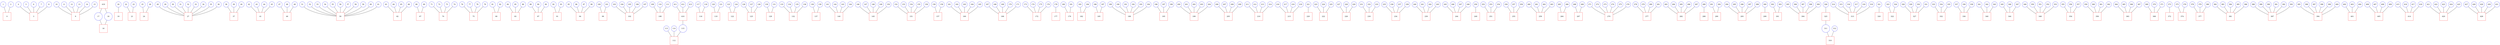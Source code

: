 /* Created by igraph 0.5.4 */
graph {
  0 [
    name=1840151
    color=red
    height=1
    width=1
    shape=box
    type=proyecto
  ];
  1 [
    name="Ricardo Fernando Reich Albertz"
    color=blue
    height=0.700000
    width=nan
    shape=circle
    type=persona
  ];
  2 [
    name="Francisco Munoz Sanhueza"
    color=blue
    height=0.700000
    width=nan
    shape=circle
    type=persona
  ];
  3 [
    name=1841089
    color=red
    height=1
    width=1
    shape=box
    type=proyecto
  ];
  4 [
    name="Remigio Omar Lopez Solis"
    color=blue
    height=0.700000
    width=nan
    shape=circle
    type=persona
  ];
  5 [
    name="Sofia Cecilia Alliende Gonzalez"
    color=blue
    height=0.700000
    width=nan
    shape=circle
    type=persona
  ];
  6 [
    name="Luisa Castillo"
    color=blue
    height=0.700000
    width=nan
    shape=circle
    type=persona
  ];
  7 [
    name="Maria Julieta Gonzalez Burgos"
    color=blue
    height=0.700000
    width=nan
    shape=circle
    type=persona
  ];
  8 [
    name="Myriam Del Carmen Santos Riquelme"
    color=blue
    height=0.700000
    width=nan
    shape=circle
    type=persona
  ];
  9 [
    name=1841152
    color=red
    height=1
    width=1
    shape=box
    type=proyecto
  ];
  10 [
    name="Juan Franklin Sentis Bahamondes"
    color=blue
    height=0.700000
    width=nan
    shape=circle
    type=persona
  ];
  11 [
    name="Ximena Cecilia Acuna Robertson"
    color=blue
    height=0.700000
    width=nan
    shape=circle
    type=persona
  ];
  12 [
    name="Dora Adela Adamo Quintela"
    color=blue
    height=0.700000
    width=nan
    shape=circle
    type=persona
  ];
  13 [
    name="Irene Juanita Cabrera Ramirez"
    color=blue
    height=0.700000
    width=nan
    shape=circle
    type=persona
  ];
  14 [
    name="Elisa Gomez Jaque"
    color=blue
    height=0.700000
    width=nan
    shape=circle
    type=persona
  ];
  15 [
    name="Estela Uriburu Montes"
    color=blue
    height=0.700000
    width=nan
    shape=circle
    type=persona
  ];
  16 [
    name=1840115
    color=red
    height=1
    width=1
    shape=box
    type=proyecto
  ];
  17 [
    name="Luis Antonio Lizana Malinconi"
    color=blue
    height=0.989949
    width=nan
    shape=circle
    type=persona
  ];
  18 [
    name="Ricardo Gatti Sani"
    color=blue
    height=0.989949
    width=nan
    shape=circle
    type=persona
  ];
  19 [
    name=1841165
    color=red
    height=1
    width=1
    shape=box
    type=proyecto
  ];
  20 [
    name="Eduardo Alejandro Lissi Gervaso"
    color=blue
    height=0.700000
    width=nan
    shape=circle
    type=persona
  ];
  21 [
    name=1841072
    color=red
    height=1
    width=1
    shape=box
    type=proyecto
  ];
  22 [
    name="Carlos Rodrigo Ferrer Parrague"
    color=blue
    height=0.700000
    width=nan
    shape=circle
    type=persona
  ];
  23 [
    name="Fernando Lund Plantat"
    color=blue
    height=0.700000
    width=nan
    shape=circle
    type=persona
  ];
  24 [
    name=1841235
    color=red
    height=1
    width=1
    shape=box
    type=proyecto
  ];
  25 [
    name="Milton Hermes Gallardo Narcisi"
    color=blue
    height=0.700000
    width=nan
    shape=circle
    type=persona
  ];
  26 [
    name="Bruce Patterson"
    color=blue
    height=0.700000
    width=nan
    shape=circle
    type=persona
  ];
  27 [
    name=1841164
    color=red
    height=1
    width=1
    shape=box
    type=proyecto
  ];
  28 [
    name="Juan Luis Gautier Zamora"
    color=blue
    height=0.700000
    width=nan
    shape=circle
    type=persona
  ];
  29 [
    name="Salvador Mario Barbato Ravera"
    color=blue
    height=0.700000
    width=nan
    shape=circle
    type=persona
  ];
  30 [
    name="Pierre Chartier"
    color=blue
    height=0.700000
    width=nan
    shape=circle
    type=persona
  ];
  31 [
    name="Ruben Fuentealba Flores"
    color=blue
    height=0.700000
    width=nan
    shape=circle
    type=persona
  ];
  32 [
    name="Carlos Infante Barros"
    color=blue
    height=0.700000
    width=nan
    shape=circle
    type=persona
  ];
  33 [
    name="Juan Enrique Ortiz Farias"
    color=blue
    height=0.700000
    width=nan
    shape=circle
    type=persona
  ];
  34 [
    name="Jilberto Tulio Ponce Farfan"
    color=blue
    height=0.700000
    width=nan
    shape=circle
    type=persona
  ];
  35 [
    name="Ambrosio Francisco Restovic Carevic"
    color=blue
    height=0.700000
    width=nan
    shape=circle
    type=persona
  ];
  36 [
    name="Ejnar Humberto Trollund Orellana"
    color=blue
    height=0.700000
    width=nan
    shape=circle
    type=persona
  ];
  37 [
    name=1841022
    color=red
    height=1
    width=1
    shape=box
    type=proyecto
  ];
  38 [
    name="Justo Hipolito Lisperguer Muñoz"
    color=blue
    height=0.700000
    width=nan
    shape=circle
    type=persona
  ];
  39 [
    name="Raul Bizama Munoz"
    color=blue
    height=0.700000
    width=nan
    shape=circle
    type=persona
  ];
  40 [
    name="Luis Navarrete Torres"
    color=blue
    height=0.700000
    width=nan
    shape=circle
    type=persona
  ];
  41 [
    name=1840065
    color=red
    height=1
    width=1
    shape=box
    type=proyecto
  ];
  42 [
    name="Herman Oscar Silva Robledo"
    color=blue
    height=0.700000
    width=nan
    shape=circle
    type=persona
  ];
  43 [
    name="Edmundo Armando Acevedo Hinojosa"
    color=blue
    height=0.700000
    width=nan
    shape=circle
    type=persona
  ];
  44 [
    name="David Luis Contreras Tapia"
    color=blue
    height=0.700000
    width=nan
    shape=circle
    type=persona
  ];
  45 [
    name="Juan Luis Munoz Rodriguez"
    color=blue
    height=0.700000
    width=nan
    shape=circle
    type=persona
  ];
  46 [
    name=1840190
    color=red
    height=1
    width=1
    shape=box
    type=proyecto
  ];
  47 [
    name="Pedro Ortigosa De Pablo"
    color=blue
    height=0.700000
    width=nan
    shape=circle
    type=persona
  ];
  48 [
    name="Francisco Medina Melo"
    color=blue
    height=0.700000
    width=nan
    shape=circle
    type=persona
  ];
  49 [
    name="Horacio Miguel Musante Hinrichsen"
    color=blue
    height=0.700000
    width=nan
    shape=circle
    type=persona
  ];
  50 [
    name=1841004
    color=red
    height=1
    width=1
    shape=box
    type=proyecto
  ];
  51 [
    name="Antonio Morello Caste"
    color=blue
    height=0.700000
    width=nan
    shape=circle
    type=persona
  ];
  52 [
    name="Marta Kelly Gajardo Ramirez"
    color=blue
    height=0.700000
    width=nan
    shape=circle
    type=persona
  ];
  53 [
    name="Norbel Luis Galanti Garrone"
    color=blue
    height=0.700000
    width=nan
    shape=circle
    type=persona
  ];
  54 [
    name="Gustavo Hoecker Salas"
    color=blue
    height=0.700000
    width=nan
    shape=circle
    type=persona
  ];
  55 [
    name="Maria Amada Juri Vigouroux"
    color=blue
    height=0.700000
    width=nan
    shape=circle
    type=persona
  ];
  56 [
    name="Maria Alicia Mordojovich Soto"
    color=blue
    height=0.700000
    width=nan
    shape=circle
    type=persona
  ];
  57 [
    name="Alicia Ramos Ceballos"
    color=blue
    height=0.700000
    width=nan
    shape=circle
    type=persona
  ];
  58 [
    name="Yolanda Rosa Repetto Scaramelli"
    color=blue
    height=0.700000
    width=nan
    shape=circle
    type=persona
  ];
  59 [
    name="Cecilia Veronica Rojas Baechler"
    color=blue
    height=0.700000
    width=nan
    shape=circle
    type=persona
  ];
  60 [
    name="Gittith Ariela Sanchez Padilla"
    color=blue
    height=0.700000
    width=nan
    shape=circle
    type=persona
  ];
  61 [
    name="Aldo Geronimo Solari Illescas"
    color=blue
    height=0.700000
    width=nan
    shape=circle
    type=persona
  ];
  62 [
    name=1840174
    color=red
    height=1
    width=1
    shape=box
    type=proyecto
  ];
  63 [
    name="Ricardo Elias Uauy Dagach-imbarach"
    color=blue
    height=0.700000
    width=nan
    shape=circle
    type=persona
  ];
  64 [
    name="Maria Gladys Barrera Acevedo"
    color=blue
    height=0.700000
    width=nan
    shape=circle
    type=persona
  ];
  65 [
    name="Vivien Patricia Gattas Zaror"
    color=blue
    height=0.700000
    width=nan
    shape=circle
    type=persona
  ];
  66 [
    name="Jose Antonio Riumallo Sanz"
    color=blue
    height=0.700000
    width=nan
    shape=circle
    type=persona
  ];
  67 [
    name=1841065
    color=red
    height=1
    width=1
    shape=box
    type=proyecto
  ];
  68 [
    name="Carlos Alberto Aldunate Del Solar"
    color=blue
    height=0.700000
    width=nan
    shape=circle
    type=persona
  ];
  69 [
    name="Maria Cristina Fernandez Cruz"
    color=blue
    height=0.700000
    width=nan
    shape=circle
    type=persona
  ];
  70 [
    name=1841039
    color=red
    height=1
    width=1
    shape=box
    type=proyecto
  ];
  71 [
    name="Maria Ruby Rotondo Gonzalez"
    color=blue
    height=0.700000
    width=nan
    shape=circle
    type=persona
  ];
  72 [
    name="Alicia Florentina Forttes Bustamante"
    color=blue
    height=0.700000
    width=nan
    shape=circle
    type=persona
  ];
  73 [
    name="Margarita Gili Ventura"
    color=blue
    height=0.700000
    width=nan
    shape=circle
    type=persona
  ];
  74 [
    name="Alicia Petit Alcaino"
    color=blue
    height=0.700000
    width=nan
    shape=circle
    type=persona
  ];
  75 [
    name=1841047
    color=red
    height=1
    width=1
    shape=box
    type=proyecto
  ];
  76 [
    name="Mary Therese Kalin Hurley"
    color=blue
    height=0.700000
    width=nan
    shape=circle
    type=persona
  ];
  77 [
    name="Juan Jose Armesto Zamudio"
    color=blue
    height=0.700000
    width=nan
    shape=circle
    type=persona
  ];
  78 [
    name="Clodomiro Fidel Marticorena Pairoa"
    color=blue
    height=0.700000
    width=nan
    shape=circle
    type=persona
  ];
  79 [
    name="Carolina Elvira Villagran Moraga"
    color=blue
    height=0.700000
    width=nan
    shape=circle
    type=persona
  ];
  80 [
    name=1841123
    color=red
    height=1
    width=1
    shape=box
    type=proyecto
  ];
  81 [
    name="Eric Antonio Goles Chacc"
    color=blue
    height=0.700000
    width=nan
    shape=circle
    type=persona
  ];
  82 [
    name="Servet Martinez Aguilera"
    color=blue
    height=0.700000
    width=nan
    shape=circle
    type=persona
  ];
  83 [
    name=1840158
    color=red
    height=1
    width=1
    shape=box
    type=proyecto
  ];
  84 [
    name="Roberto Mario Daroch Perez"
    color=blue
    height=0.700000
    width=nan
    shape=circle
    type=persona
  ];
  85 [
    name="Luigi Rodolfo Ciampi Panno"
    color=blue
    height=0.700000
    width=nan
    shape=circle
    type=persona
  ];
  86 [
    name="Juan Pedro Nissen Mutzenbecher"
    color=blue
    height=0.700000
    width=nan
    shape=circle
    type=persona
  ];
  87 [
    name=1840142
    color=red
    height=1
    width=1
    shape=box
    type=proyecto
  ];
  88 [
    name="Jose Antonio Fuentes Gomez"
    color=blue
    height=0.700000
    width=nan
    shape=circle
    type=persona
  ];
  89 [
    name="Jose Enrique Celis Hidalgo"
    color=blue
    height=0.700000
    width=nan
    shape=circle
    type=persona
  ];
  90 [
    name="Pedro Santiago Melin Marin"
    color=blue
    height=0.700000
    width=nan
    shape=circle
    type=persona
  ];
  91 [
    name=1841219
    color=red
    height=1
    width=1
    shape=box
    type=proyecto
  ];
  92 [
    name="Victor Ariel Gallardo Gallardo"
    color=blue
    height=0.700000
    width=nan
    shape=circle
    type=persona
  ];
  93 [
    name="Franklin Delano Carrasco Vasquez"
    color=blue
    height=0.700000
    width=nan
    shape=circle
    type=persona
  ];
  94 [
    name=1841043
    color=red
    height=1
    width=1
    shape=box
    type=proyecto
  ];
  95 [
    name="Mario Sapag Hagar"
    color=blue
    height=0.700000
    width=nan
    shape=circle
    type=persona
  ];
  96 [
    name="Eliseo Orlando Campos Vargas"
    color=blue
    height=0.700000
    width=nan
    shape=circle
    type=persona
  ];
  97 [
    name="Eduardo Adolfo Donoso Aracena"
    color=blue
    height=0.700000
    width=nan
    shape=circle
    type=persona
  ];
  98 [
    name="Javier Fernando Puente Piccardo"
    color=blue
    height=0.700000
    width=nan
    shape=circle
    type=persona
  ];
  99 [
    name=1840134
    color=red
    height=1
    width=1
    shape=box
    type=proyecto
  ];
  100 [
    name="Jorge Vasquez Pinillos"
    color=blue
    height=0.700000
    width=nan
    shape=circle
    type=persona
  ];
  101 [
    name="Rafael Riddell Carvajal"
    color=blue
    height=0.700000
    width=nan
    shape=circle
    type=persona
  ];
  102 [
    name=1840006
    color=red
    height=1
    width=1
    shape=box
    type=proyecto
  ];
  103 [
    name="Santiago Rivero Diaz"
    color=blue
    height=0.700000
    width=nan
    shape=circle
    type=persona
  ];
  104 [
    name="Guillermo Gustavo Acuna Leiva"
    color=blue
    height=0.700000
    width=nan
    shape=circle
    type=persona
  ];
  105 [
    name="Fernando Figueroa Elizalde"
    color=blue
    height=0.700000
    width=nan
    shape=circle
    type=persona
  ];
  106 [
    name="Jorge Mery Silva"
    color=blue
    height=0.700000
    width=nan
    shape=circle
    type=persona
  ];
  107 [
    name="Francisco Montiel Avendano"
    color=blue
    height=0.700000
    width=nan
    shape=circle
    type=persona
  ];
  108 [
    name=1841158
    color=red
    height=1
    width=1
    shape=box
    type=proyecto
  ];
  109 [
    name="Diana Patricia Comte Selman"
    color=blue
    height=0.700000
    width=nan
    shape=circle
    type=persona
  ];
  110 [
    name="Alfredo Eisenberg Grimberg"
    color=blue
    height=0.700000
    width=nan
    shape=circle
    type=persona
  ];
  111 [
    name="Mario Hernan Pardo Pedemonte"
    color=blue
    height=0.700000
    width=nan
    shape=circle
    type=persona
  ];
  112 [
    name=1841202
    color=red
    height=1
    width=1
    shape=box
    type=proyecto
  ];
  113 [
    name="Javier Valentin Chong Lay-son"
    color=blue
    height=0.700000
    width=nan
    shape=circle
    type=persona
  ];
  114 [
    name="Alberto Braulio Arrizaga Miranda"
    color=blue
    height=0.700000
    width=nan
    shape=circle
    type=persona
  ];
  115 [
    name="Ciro Del Carmen Oyarzun Gonzalez"
    color=blue
    height=0.989949
    width=nan
    shape=circle
    type=persona
  ];
  116 [
    name=1840114
    color=red
    height=1
    width=1
    shape=box
    type=proyecto
  ];
  117 [
    name="Carlos Guillermo Pattillo Barrientos"
    color=blue
    height=0.700000
    width=nan
    shape=circle
    type=persona
  ];
  118 [
    name="Nazareno Hernan Carvajal Rojas"
    color=blue
    height=0.700000
    width=nan
    shape=circle
    type=persona
  ];
  119 [
    name=1841209
    color=red
    height=1
    width=1
    shape=box
    type=proyecto
  ];
  120 [
    name="Ernst Roland Hajek Girardi"
    color=blue
    height=0.700000
    width=nan
    shape=circle
    type=persona
  ];
  121 [
    name="Guillermo Arnoldo Espinoza Gonzalez"
    color=blue
    height=0.700000
    width=nan
    shape=circle
    type=persona
  ];
  122 [
    name=1841101
    color=red
    height=1
    width=1
    shape=box
    type=proyecto
  ];
  123 [
    name="Hernan Quintana Godoy"
    color=blue
    height=0.700000
    width=nan
    shape=circle
    type=persona
  ];
  124 [
    name="Carlos Friedli Lluch"
    color=blue
    height=0.700000
    width=nan
    shape=circle
    type=persona
  ];
  125 [
    name=1840093
    color=red
    height=1
    width=1
    shape=box
    type=proyecto
  ];
  126 [
    name="Lautaro Julio Retamales Araya"
    color=blue
    height=0.700000
    width=nan
    shape=circle
    type=persona
  ];
  127 [
    name="Pedro Bartolome Munoz Castillo"
    color=blue
    height=0.700000
    width=nan
    shape=circle
    type=persona
  ];
  128 [
    name="Marco Aurelio Solar Baeza"
    color=blue
    height=0.700000
    width=nan
    shape=circle
    type=persona
  ];
  129 [
    name=1841242
    color=red
    height=1
    width=1
    shape=box
    type=proyecto
  ];
  130 [
    name="Hugo Hermes Campos Cereceda"
    color=blue
    height=0.700000
    width=nan
    shape=circle
    type=persona
  ];
  131 [
    name="Wladimir Steffen Riedemann"
    color=blue
    height=0.700000
    width=nan
    shape=circle
    type=persona
  ];
  132 [
    name=1840016
    color=red
    height=1
    width=1
    shape=box
    type=proyecto
  ];
  133 [
    name="David Ricardo Fuller Brain"
    color=blue
    height=0.700000
    width=nan
    shape=circle
    type=persona
  ];
  134 [
    name="Juan Carlos Basualto Katscher"
    color=blue
    height=0.700000
    width=nan
    shape=circle
    type=persona
  ];
  135 [
    name="Sergio Hernan Estay Villalon"
    color=blue
    height=0.700000
    width=nan
    shape=circle
    type=persona
  ];
  136 [
    name="Waldo Marcelo Valderrama Reyes"
    color=blue
    height=0.700000
    width=nan
    shape=circle
    type=persona
  ];
  137 [
    name=1841148
    color=red
    height=1
    width=1
    shape=box
    type=proyecto
  ];
  138 [
    name="Patricio Rene Loyola Olivares"
    color=blue
    height=0.700000
    width=nan
    shape=circle
    type=persona
  ];
  139 [
    name="Guillermo Rogelio Carrasco Villagra"
    color=blue
    height=0.700000
    width=nan
    shape=circle
    type=persona
  ];
  140 [
    name=1840060
    color=red
    height=1
    width=1
    shape=box
    type=proyecto
  ];
  141 [
    name="Guillermo Garcia Diaz"
    color=blue
    height=0.700000
    width=nan
    shape=circle
    type=persona
  ];
  142 [
    name="Ilia Dina Cerda Antivilo"
    color=blue
    height=0.700000
    width=nan
    shape=circle
    type=persona
  ];
  143 [
    name="Hector Manterola Badilla"
    color=blue
    height=0.700000
    width=nan
    shape=circle
    type=persona
  ];
  144 [
    name="Susana Gloria Munoz Mimiza"
    color=blue
    height=0.700000
    width=nan
    shape=circle
    type=persona
  ];
  145 [
    name=1840082
    color=red
    height=1
    width=1
    shape=box
    type=proyecto
  ];
  146 [
    name="Antonio Horvath Sumi"
    color=blue
    height=0.700000
    width=nan
    shape=circle
    type=persona
  ];
  147 [
    name="Hector Hugo Adarmes Ahumada"
    color=blue
    height=0.700000
    width=nan
    shape=circle
    type=persona
  ];
  148 [
    name="Gustavo Adolfo Farias Roldan"
    color=blue
    height=0.700000
    width=nan
    shape=circle
    type=persona
  ];
  149 [
    name="Luis Hernan Garces Arellano"
    color=blue
    height=0.700000
    width=nan
    shape=circle
    type=persona
  ];
  150 [
    name="Ema Teresa Gonzalez Zamora"
    color=blue
    height=0.700000
    width=nan
    shape=circle
    type=persona
  ];
  151 [
    name=1841226
    color=red
    height=1
    width=1
    shape=box
    type=proyecto
  ];
  152 [
    name="Hector Glieb Garcia Quintana"
    color=blue
    height=0.700000
    width=nan
    shape=circle
    type=persona
  ];
  153 [
    name="Mireille Poblete Barthou"
    color=blue
    height=0.700000
    width=nan
    shape=circle
    type=persona
  ];
  154 [
    name="Ivette Eunice Quintana Garcia"
    color=blue
    height=0.700000
    width=nan
    shape=circle
    type=persona
  ];
  155 [
    name="Aurelio Segundo Reyes Quezada"
    color=blue
    height=0.700000
    width=nan
    shape=circle
    type=persona
  ];
  156 [
    name="Eduardo Zenon Valenzuela Flores"
    color=blue
    height=0.700000
    width=nan
    shape=circle
    type=persona
  ];
  157 [
    name=1841217
    color=red
    height=1
    width=1
    shape=box
    type=proyecto
  ];
  158 [
    name="Luis Bernardo Longeri Spada"
    color=blue
    height=0.700000
    width=nan
    shape=circle
    type=persona
  ];
  159 [
    name="Alfonso Ulises Herrera Orellana"
    color=blue
    height=0.700000
    width=nan
    shape=circle
    type=persona
  ];
  160 [
    name=1840074
    color=red
    height=1
    width=1
    shape=box
    type=proyecto
  ];
  161 [
    name="Fernando Rene Santibanez Quezada"
    color=blue
    height=0.700000
    width=nan
    shape=circle
    type=persona
  ];
  162 [
    name="Sergio Daneri Novoa"
    color=blue
    height=0.700000
    width=nan
    shape=circle
    type=persona
  ];
  163 [
    name="Danilo Daneri Solano"
    color=blue
    height=0.700000
    width=nan
    shape=circle
    type=persona
  ];
  164 [
    name="Francisco Diaz Estade"
    color=blue
    height=0.700000
    width=nan
    shape=circle
    type=persona
  ];
  165 [
    name="Cesar Gaete Villalobos"
    color=blue
    height=0.700000
    width=nan
    shape=circle
    type=persona
  ];
  166 [
    name=1841182
    color=red
    height=1
    width=1
    shape=box
    type=proyecto
  ];
  167 [
    name="Juan De Dios Vial Correa"
    color=blue
    height=0.700000
    width=nan
    shape=circle
    type=persona
  ];
  168 [
    name="Jorge Fernando Garrido Negri"
    color=blue
    height=0.700000
    width=nan
    shape=circle
    type=persona
  ];
  169 [
    name="Roberto Gonzalez Plaza"
    color=blue
    height=0.700000
    width=nan
    shape=circle
    type=persona
  ];
  170 [
    name="Cecilia Koenig Samohod"
    color=blue
    height=0.700000
    width=nan
    shape=circle
    type=persona
  ];
  171 [
    name="Karin Marlis Reinicke Seiffert"
    color=blue
    height=0.700000
    width=nan
    shape=circle
    type=persona
  ];
  172 [
    name=1841127
    color=red
    height=1
    width=1
    shape=box
    type=proyecto
  ];
  173 [
    name="Joaquin Alberto Cortes Garrido"
    color=blue
    height=0.700000
    width=nan
    shape=circle
    type=persona
  ];
  174 [
    name="Luis Alzamora Estay"
    color=blue
    height=0.700000
    width=nan
    shape=circle
    type=persona
  ];
  175 [
    name="Heinrich Puschmann Winter"
    color=blue
    height=0.700000
    width=nan
    shape=circle
    type=persona
  ];
  176 [
    name="Eliana Valencia Astorga"
    color=blue
    height=0.700000
    width=nan
    shape=circle
    type=persona
  ];
  177 [
    name=1841091
    color=red
    height=1
    width=1
    shape=box
    type=proyecto
  ];
  178 [
    name="Roberto Alberto Duran Sepulveda"
    color=blue
    height=0.700000
    width=nan
    shape=circle
    type=persona
  ];
  179 [
    name=1840075
    color=red
    height=1
    width=1
    shape=box
    type=proyecto
  ];
  180 [
    name="Isabel Eugenia Lennon Del Villar"
    color=blue
    height=0.700000
    width=nan
    shape=circle
    type=persona
  ];
  181 [
    name="Carol P. Muller Turina"
    color=blue
    height=0.700000
    width=nan
    shape=circle
    type=persona
  ];
  182 [
    name=1841071
    color=red
    height=1
    width=1
    shape=box
    type=proyecto
  ];
  183 [
    name="Herbert Massmann Leser"
    color=blue
    height=0.700000
    width=nan
    shape=circle
    type=persona
  ];
  184 [
    name="Fernando Javier Maass Artigas"
    color=blue
    height=0.700000
    width=nan
    shape=circle
    type=persona
  ];
  185 [
    name=1841032
    color=red
    height=1
    width=1
    shape=box
    type=proyecto
  ];
  186 [
    name="Elias Tuma Abufom"
    color=blue
    height=0.700000
    width=nan
    shape=circle
    type=persona
  ];
  187 [
    name="Jose Eduardo Saez Saez"
    color=blue
    height=0.700000
    width=nan
    shape=circle
    type=persona
  ];
  188 [
    name=1841018
    color=red
    height=1
    width=1
    shape=box
    type=proyecto
  ];
  189 [
    name="Fernando Jose Orrego Vicuna"
    color=blue
    height=0.700000
    width=nan
    shape=circle
    type=persona
  ];
  190 [
    name="Nestor Antonio Lagos Wilson"
    color=blue
    height=0.700000
    width=nan
    shape=circle
    type=persona
  ];
  191 [
    name="Nora Maria Riveros Keller"
    color=blue
    height=0.700000
    width=nan
    shape=circle
    type=persona
  ];
  192 [
    name="Andres Joaquin Stutzin Schottlander"
    color=blue
    height=0.700000
    width=nan
    shape=circle
    type=persona
  ];
  193 [
    name="Luis Fernando Valdes Gonzalez"
    color=blue
    height=0.700000
    width=nan
    shape=circle
    type=persona
  ];
  194 [
    name="M. Piedad Valdivieso Hernandez"
    color=blue
    height=0.700000
    width=nan
    shape=circle
    type=persona
  ];
  195 [
    name=1840124
    color=red
    height=1
    width=1
    shape=box
    type=proyecto
  ];
  196 [
    name="Jose Miguel Aguilera Radic"
    color=blue
    height=0.700000
    width=nan
    shape=circle
    type=persona
  ];
  197 [
    name="Jorge Cea Gonzalez"
    color=blue
    height=0.700000
    width=nan
    shape=circle
    type=persona
  ];
  198 [
    name="Ricardo Manuel San Martin Gamboa"
    color=blue
    height=0.700000
    width=nan
    shape=circle
    type=persona
  ];
  199 [
    name=1840043
    color=red
    height=1
    width=1
    shape=box
    type=proyecto
  ];
  200 [
    name="Valeria Eugenia Prado Jimenez"
    color=blue
    height=0.700000
    width=nan
    shape=circle
    type=persona
  ];
  201 [
    name="Juan Baltazar Martinez Diaz"
    color=blue
    height=0.700000
    width=nan
    shape=circle
    type=persona
  ];
  202 [
    name="Lucia Purisima Reyes Martinez"
    color=blue
    height=0.700000
    width=nan
    shape=circle
    type=persona
  ];
  203 [
    name="Rachid Trabulsi Luiz"
    color=blue
    height=0.700000
    width=nan
    shape=circle
    type=persona
  ];
  204 [
    name="Olivia Josefina Trucco Aray"
    color=blue
    height=0.700000
    width=nan
    shape=circle
    type=persona
  ];
  205 [
    name=1840095
    color=red
    height=1
    width=1
    shape=box
    type=proyecto
  ];
  206 [
    name="Jorge Morales Barria"
    color=blue
    height=0.700000
    width=nan
    shape=circle
    type=persona
  ];
  207 [
    name="Valeria Aicardi Spalloni"
    color=blue
    height=0.700000
    width=nan
    shape=circle
    type=persona
  ];
  208 [
    name="Daniel Carlos Bunout Barnett"
    color=blue
    height=0.700000
    width=nan
    shape=circle
    type=persona
  ];
  209 [
    name="Alvaro Morales Adaro"
    color=blue
    height=0.700000
    width=nan
    shape=circle
    type=persona
  ];
  210 [
    name=1840177
    color=red
    height=1
    width=1
    shape=box
    type=proyecto
  ];
  211 [
    name="Guillermo Ugarte Manterola"
    color=blue
    height=0.700000
    width=nan
    shape=circle
    type=persona
  ];
  212 [
    name="Hernan Abelardo Iturriaga Ruiz"
    color=blue
    height=0.700000
    width=nan
    shape=circle
    type=persona
  ];
  213 [
    name="Sybil Maeve Kelly Millan"
    color=blue
    height=0.700000
    width=nan
    shape=circle
    type=persona
  ];
  214 [
    name="Maria Margarita Petermann Trillat"
    color=blue
    height=0.700000
    width=nan
    shape=circle
    type=persona
  ];
  215 [
    name=1841211
    color=red
    height=1
    width=1
    shape=box
    type=proyecto
  ];
  216 [
    name="Fernando Antonio Soler Rioseco"
    color=blue
    height=0.700000
    width=nan
    shape=circle
    type=persona
  ];
  217 [
    name="Antonio Eduardo Daher Hechem"
    color=blue
    height=0.700000
    width=nan
    shape=circle
    type=persona
  ];
  218 [
    name="Carla Grandi Torrini"
    color=blue
    height=0.700000
    width=nan
    shape=circle
    type=persona
  ];
  219 [
    name="Marcia Gianella Poupin Berttoni"
    color=blue
    height=0.700000
    width=nan
    shape=circle
    type=persona
  ];
  220 [
    name=1841130
    color=red
    height=1
    width=1
    shape=box
    type=proyecto
  ];
  221 [
    name="Fernando Victor Noel Plaza"
    color=blue
    height=0.700000
    width=nan
    shape=circle
    type=persona
  ];
  222 [
    name=1840153
    color=red
    height=1
    width=1
    shape=box
    type=proyecto
  ];
  223 [
    name="Fernando Eduardo Marquez Romegialli"
    color=blue
    height=0.700000
    width=nan
    shape=circle
    type=persona
  ];
  224 [
    name="Edgardo Raul Canales Rebolledo"
    color=blue
    height=0.700000
    width=nan
    shape=circle
    type=persona
  ];
  225 [
    name="Jose Arturo Pares Perez"
    color=blue
    height=0.700000
    width=nan
    shape=circle
    type=persona
  ];
  226 [
    name=1840044
    color=red
    height=1
    width=1
    shape=box
    type=proyecto
  ];
  227 [
    name="Raul Eugenio Caviedes Codelia"
    color=blue
    height=0.700000
    width=nan
    shape=circle
    type=persona
  ];
  228 [
    name="Jose Amat Vidal"
    color=blue
    height=0.700000
    width=nan
    shape=circle
    type=persona
  ];
  229 [
    name="Antonio Alberto Arteaga Llona"
    color=blue
    height=0.700000
    width=nan
    shape=circle
    type=persona
  ];
  230 [
    name=1841138
    color=red
    height=1
    width=1
    shape=box
    type=proyecto
  ];
  231 [
    name="Tito Ronie Ureta Aravena"
    color=blue
    height=0.700000
    width=nan
    shape=circle
    type=persona
  ];
  232 [
    name="Ana Francisca Preller Simmons"
    color=blue
    height=0.700000
    width=nan
    shape=circle
    type=persona
  ];
  233 [
    name="Jasna Lucia Radojkovic Radojkovic"
    color=blue
    height=0.700000
    width=nan
    shape=circle
    type=persona
  ];
  234 [
    name=1840048
    color=red
    height=1
    width=1
    shape=box
    type=proyecto
  ];
  235 [
    name="Abraham Stekel Grunberg"
    color=blue
    height=0.700000
    width=nan
    shape=circle
    type=persona
  ];
  236 [
    name="Manuel Alonso Olivares Grohnert"
    color=blue
    height=0.700000
    width=nan
    shape=circle
    type=persona
  ];
  237 [
    name="Marcial Osorio Fuenzalida"
    color=blue
    height=0.700000
    width=nan
    shape=circle
    type=persona
  ];
  238 [
    name="Liana Silvia Schlesinger Flesch"
    color=blue
    height=0.700000
    width=nan
    shape=circle
    type=persona
  ];
  239 [
    name=1841251
    color=red
    height=1
    width=1
    shape=box
    type=proyecto
  ];
  240 [
    name="Jose Fernando Reyes Aroca"
    color=blue
    height=0.700000
    width=nan
    shape=circle
    type=persona
  ];
  241 [
    name="Edmundo Jorge Hetz Huenchullan"
    color=blue
    height=0.700000
    width=nan
    shape=circle
    type=persona
  ];
  242 [
    name="Luis Lazarovich"
    color=blue
    height=0.700000
    width=nan
    shape=circle
    type=persona
  ];
  243 [
    name="Louis Leviticus"
    color=blue
    height=0.700000
    width=nan
    shape=circle
    type=persona
  ];
  244 [
    name=1841126
    color=red
    height=1
    width=1
    shape=box
    type=proyecto
  ];
  245 [
    name="Sergio Antonio Moya Duran"
    color=blue
    height=0.700000
    width=nan
    shape=circle
    type=persona
  ];
  246 [
    name="Francisco Javier Gil Llambias"
    color=blue
    height=0.700000
    width=nan
    shape=circle
    type=persona
  ];
  247 [
    name="Luis Renato Sariego Badal"
    color=blue
    height=0.700000
    width=nan
    shape=circle
    type=persona
  ];
  248 [
    name="Hermo Ricardo Schmidt Manriquez"
    color=blue
    height=0.700000
    width=nan
    shape=circle
    type=persona
  ];
  249 [
    name=1841142
    color=red
    height=1
    width=1
    shape=box
    type=proyecto
  ];
  250 [
    name="Carlos Alberto Lopez Silva"
    color=blue
    height=0.700000
    width=nan
    shape=circle
    type=persona
  ];
  251 [
    name=1840034
    color=red
    height=1
    width=1
    shape=box
    type=proyecto
  ];
  252 [
    name="Jorge Ernesto Retamal Marchant"
    color=blue
    height=0.700000
    width=nan
    shape=circle
    type=persona
  ];
  253 [
    name="Luis Fernando Acevedo Bonzi"
    color=blue
    height=0.700000
    width=nan
    shape=circle
    type=persona
  ];
  254 [
    name="Gustavo Parada Rebolledo"
    color=blue
    height=0.700000
    width=nan
    shape=circle
    type=persona
  ];
  255 [
    name=1841026
    color=red
    height=1
    width=1
    shape=box
    type=proyecto
  ];
  256 [
    name="Hans Wolfgang Niemeyer Rubilar"
    color=blue
    height=0.700000
    width=nan
    shape=circle
    type=persona
  ];
  257 [
    name="Luis Baeza Assis"
    color=blue
    height=0.700000
    width=nan
    shape=circle
    type=persona
  ];
  258 [
    name="Hector Manuel Soto Penailillo"
    color=blue
    height=0.700000
    width=nan
    shape=circle
    type=persona
  ];
  259 [
    name=1841233
    color=red
    height=1
    width=1
    shape=box
    type=proyecto
  ];
  260 [
    name="Italo Caorsi Chouquer"
    color=blue
    height=0.700000
    width=nan
    shape=circle
    type=persona
  ];
  261 [
    name="Carlos Dario Figueroa Valverde"
    color=blue
    height=0.700000
    width=nan
    shape=circle
    type=persona
  ];
  262 [
    name="Maria Teresa Poblete Segu"
    color=blue
    height=0.700000
    width=nan
    shape=circle
    type=persona
  ];
  263 [
    name="Jorge Eduardo Subiabre Santana"
    color=blue
    height=0.700000
    width=nan
    shape=circle
    type=persona
  ];
  264 [
    name=1840056
    color=red
    height=1
    width=1
    shape=box
    type=proyecto
  ];
  265 [
    name="Pedro Gonzalo Gazmuri Schleyer"
    color=blue
    height=0.700000
    width=nan
    shape=circle
    type=persona
  ];
  266 [
    name="Pablo Simmonetti"
    color=blue
    height=0.700000
    width=nan
    shape=circle
    type=persona
  ];
  267 [
    name=1841070
    color=red
    height=1
    width=1
    shape=box
    type=proyecto
  ];
  268 [
    name="Patricio Proust Crovetto"
    color=blue
    height=0.700000
    width=nan
    shape=circle
    type=persona
  ];
  269 [
    name="Jaime Fernandez Celis"
    color=blue
    height=0.700000
    width=nan
    shape=circle
    type=persona
  ];
  270 [
    name=1841190
    color=red
    height=1
    width=1
    shape=box
    type=proyecto
  ];
  271 [
    name="Patricio Arturo Bernal Ponce"
    color=blue
    height=0.700000
    width=nan
    shape=circle
    type=persona
  ];
  272 [
    name="Ramon Benito Ahumada Bermudez"
    color=blue
    height=0.700000
    width=nan
    shape=circle
    type=persona
  ];
  273 [
    name="Jorge Manuel Mesias Morales"
    color=blue
    height=0.700000
    width=nan
    shape=circle
    type=persona
  ];
  274 [
    name="Anny Judith Rudolph Geisse"
    color=blue
    height=0.700000
    width=nan
    shape=circle
    type=persona
  ];
  275 [
    name="Sergio Nemesio Salinas Marchant"
    color=blue
    height=0.700000
    width=nan
    shape=circle
    type=persona
  ];
  276 [
    name="Gary Shaffer"
    color=blue
    height=0.700000
    width=nan
    shape=circle
    type=persona
  ];
  277 [
    name=1840133
    color=red
    height=1
    width=1
    shape=box
    type=proyecto
  ];
  278 [
    name="Bernardo Dominguez Covarrubias"
    color=blue
    height=0.700000
    width=nan
    shape=circle
    type=persona
  ];
  279 [
    name="Maria Francisca Irarrazabal Muller"
    color=blue
    height=0.700000
    width=nan
    shape=circle
    type=persona
  ];
  280 [
    name="Raul Antonio Souyris Bahamondes"
    color=blue
    height=0.700000
    width=nan
    shape=circle
    type=persona
  ];
  281 [
    name="Eduardo Antonio Varas Castellon"
    color=blue
    height=0.700000
    width=nan
    shape=circle
    type=persona
  ];
  282 [
    name=1841009
    color=red
    height=1
    width=1
    shape=box
    type=proyecto
  ];
  283 [
    name="August Hermann Niemeyer Marich"
    color=blue
    height=0.700000
    width=nan
    shape=circle
    type=persona
  ];
  284 [
    name="Victor Hugo Argandona Cortes"
    color=blue
    height=0.700000
    width=nan
    shape=circle
    type=persona
  ];
  285 [
    name="Hector Renan Bravo Vergara"
    color=blue
    height=0.700000
    width=nan
    shape=circle
    type=persona
  ];
  286 [
    name="Luis Julian Corcuera Perez"
    color=blue
    height=0.700000
    width=nan
    shape=circle
    type=persona
  ];
  287 [
    name="Francisco Javier Perez Correa"
    color=blue
    height=0.700000
    width=nan
    shape=circle
    type=persona
  ];
  288 [
    name=1841248
    color=red
    height=1
    width=1
    shape=box
    type=proyecto
  ];
  289 [
    name="Carlos Villalon Perez"
    color=blue
    height=0.700000
    width=nan
    shape=circle
    type=persona
  ];
  290 [
    name=1840117
    color=red
    height=1
    width=1
    shape=box
    type=proyecto
  ];
  291 [
    name="Guillermo Cabrera Fajardo"
    color=blue
    height=0.700000
    width=nan
    shape=circle
    type=persona
  ];
  292 [
    name="Ernesto Roberto Brown Fernandez"
    color=blue
    height=0.700000
    width=nan
    shape=circle
    type=persona
  ];
  293 [
    name=1840140
    color=red
    height=1
    width=1
    shape=box
    type=proyecto
  ];
  294 [
    name="Jose Rafael Vicuña Errazuriz"
    color=blue
    height=0.700000
    width=nan
    shape=circle
    type=persona
  ];
  295 [
    name="Bernardo Gonzalez Ojeda"
    color=blue
    height=0.700000
    width=nan
    shape=circle
    type=persona
  ];
  296 [
    name="Manuela Goycoolea Montt"
    color=blue
    height=0.700000
    width=nan
    shape=circle
    type=persona
  ];
  297 [
    name="Maria Del Ruttimann Curtze"
    color=blue
    height=0.700000
    width=nan
    shape=circle
    type=persona
  ];
  298 [
    name="Daniela Joyce Seelenfreund Hirsch"
    color=blue
    height=0.700000
    width=nan
    shape=circle
    type=persona
  ];
  299 [
    name=1841181
    color=red
    height=1
    width=1
    shape=box
    type=proyecto
  ];
  300 [
    name="Deodato Daniel Radic Foschino"
    color=blue
    height=0.700000
    width=nan
    shape=circle
    type=persona
  ];
  301 [
    name=1841124
    color=red
    height=1
    width=1
    shape=box
    type=proyecto
  ];
  302 [
    name="Carlos Eugenio Conca Rosende"
    color=blue
    height=0.700000
    width=nan
    shape=circle
    type=persona
  ];
  303 [
    name="Jose Rafael Leiva Salgado"
    color=blue
    height=0.700000
    width=nan
    shape=circle
    type=persona
  ];
  304 [
    name=1840036
    color=red
    height=1
    width=1
    shape=box
    type=proyecto
  ];
  305 [
    name="Mario David Julio Meza Maldonado"
    color=blue
    height=0.700000
    width=nan
    shape=circle
    type=persona
  ];
  306 [
    name="German Segundo Caceres Arenas"
    color=blue
    height=0.700000
    width=nan
    shape=circle
    type=persona
  ];
  307 [
    name="Marcos Omar Gonzalez Moya"
    color=blue
    height=0.700000
    width=nan
    shape=circle
    type=persona
  ];
  308 [
    name="Jose Manuel Palacios Guzman"
    color=blue
    height=0.700000
    width=nan
    shape=circle
    type=persona
  ];
  309 [
    name="Osvaldo Florentino Pavez Miqueles"
    color=blue
    height=0.700000
    width=nan
    shape=circle
    type=persona
  ];
  310 [
    name=1841172
    color=red
    height=1
    width=1
    shape=box
    type=proyecto
  ];
  311 [
    name="Andres Felix Weintraub Pohorille"
    color=blue
    height=0.989949
    width=nan
    shape=circle
    type=persona
  ];
  312 [
    name="Francisco Barahona Leal"
    color=blue
    height=0.700000
    width=nan
    shape=circle
    type=persona
  ];
  313 [
    name=1840053
    color=red
    height=1
    width=1
    shape=box
    type=proyecto
  ];
  314 [
    name="Horst Wolgang Kandora Bustos"
    color=blue
    height=0.700000
    width=nan
    shape=circle
    type=persona
  ];
  315 [
    name="Pablo Antonio Estevez Valencia"
    color=blue
    height=0.700000
    width=nan
    shape=circle
    type=persona
  ];
  316 [
    name="Carlos Alfonso Holzmann Poisson"
    color=blue
    height=0.700000
    width=nan
    shape=circle
    type=persona
  ];
  317 [
    name="Nelson Munoz Flores"
    color=blue
    height=0.700000
    width=nan
    shape=circle
    type=persona
  ];
  318 [
    name="Jaime Eduardo Rosselot Jaramillo"
    color=blue
    height=0.700000
    width=nan
    shape=circle
    type=persona
  ];
  319 [
    name="Oscar Vera Hrepich"
    color=blue
    height=0.700000
    width=nan
    shape=circle
    type=persona
  ];
  320 [
    name=1841185
    color=red
    height=1
    width=1
    shape=box
    type=proyecto
  ];
  321 [
    name="Luis Paul Aldunate Valdes"
    color=blue
    height=0.700000
    width=nan
    shape=circle
    type=persona
  ];
  322 [
    name=1840050
    color=red
    height=1
    width=1
    shape=box
    type=proyecto
  ];
  323 [
    name="Ricardo Sepulveda Moncayo"
    color=blue
    height=0.700000
    width=nan
    shape=circle
    type=persona
  ];
  324 [
    name="Susana Elgueta Miranda"
    color=blue
    height=0.700000
    width=nan
    shape=circle
    type=persona
  ];
  325 [
    name=1841110
    color=red
    height=1
    width=1
    shape=box
    type=proyecto
  ];
  326 [
    name="Ramiro Alberto Morales Adaro"
    color=blue
    height=0.700000
    width=nan
    shape=circle
    type=persona
  ];
  327 [
    name=1841134
    color=red
    height=1
    width=1
    shape=box
    type=proyecto
  ];
  328 [
    name="Jorge Babul Cattan"
    color=blue
    height=0.700000
    width=nan
    shape=circle
    type=persona
  ];
  329 [
    name="Victoria Cristina Guixe Leguia"
    color=blue
    height=0.700000
    width=nan
    shape=circle
    type=persona
  ];
  330 [
    name="Juan Carlos Guzman Weston"
    color=blue
    height=0.700000
    width=nan
    shape=circle
    type=persona
  ];
  331 [
    name="Claudio Andres Retamal Martinez"
    color=blue
    height=0.700000
    width=nan
    shape=circle
    type=persona
  ];
  332 [
    name=1841007
    color=red
    height=1
    width=1
    shape=box
    type=proyecto
  ];
  333 [
    name="Bernardo Antonio Latorre Guzman"
    color=blue
    height=0.700000
    width=nan
    shape=circle
    type=persona
  ];
  334 [
    name="Gaston Eduardo Apablaza Hidalgo"
    color=blue
    height=0.700000
    width=nan
    shape=circle
    type=persona
  ];
  335 [
    name="Veronica Flores Rivera"
    color=blue
    height=0.700000
    width=nan
    shape=circle
    type=persona
  ];
  336 [
    name=1841166
    color=red
    height=1
    width=1
    shape=box
    type=proyecto
  ];
  337 [
    name="Alejandro Urzua Moll"
    color=blue
    height=0.700000
    width=nan
    shape=circle
    type=persona
  ];
  338 [
    name="Roberto Rozas Soto"
    color=blue
    height=0.700000
    width=nan
    shape=circle
    type=persona
  ];
  339 [
    name="Miguel Rene Torres Gaona"
    color=blue
    height=0.700000
    width=nan
    shape=circle
    type=persona
  ];
  340 [
    name=1841113
    color=red
    height=1
    width=1
    shape=box
    type=proyecto
  ];
  341 [
    name="Francisco Enrique Isidoro Herve Allamand"
    color=blue
    height=0.700000
    width=nan
    shape=circle
    type=persona
  ];
  342 [
    name="Estanislao Francisco Godoy Pirzio -Biroli"
    color=blue
    height=0.700000
    width=nan
    shape=circle
    type=persona
  ];
  343 [
    name="Sonia Vogel Briceno"
    color=blue
    height=0.700000
    width=nan
    shape=circle
    type=persona
  ];
  344 [
    name=1840007
    color=red
    height=1
    width=1
    shape=box
    type=proyecto
  ];
  345 [
    name="Sergio Hernan Jacobelli Gabrielli"
    color=blue
    height=0.700000
    width=nan
    shape=circle
    type=persona
  ];
  346 [
    name="Hugo Cisternas Barbagelata"
    color=blue
    height=0.700000
    width=nan
    shape=circle
    type=persona
  ];
  347 [
    name="Jaime Julio Eyzaguirre Philippi"
    color=blue
    height=0.700000
    width=nan
    shape=circle
    type=persona
  ];
  348 [
    name=1841017
    color=red
    height=1
    width=1
    shape=box
    type=proyecto
  ];
  349 [
    name="Elisa Teresa Marusic Bauk"
    color=blue
    height=0.700000
    width=nan
    shape=circle
    type=persona
  ];
  350 [
    name="Maria Eugenia Bruzzone Valdes"
    color=blue
    height=0.700000
    width=nan
    shape=circle
    type=persona
  ];
  351 [
    name="Rosa Noemi Deves Alessandri"
    color=blue
    height=0.700000
    width=nan
    shape=circle
    type=persona
  ];
  352 [
    name="Maria Victoria Lobo Sotomayor"
    color=blue
    height=0.700000
    width=nan
    shape=circle
    type=persona
  ];
  353 [
    name="Allan Ortiz White"
    color=blue
    height=0.700000
    width=nan
    shape=circle
    type=persona
  ];
  354 [
    name=1841195
    color=red
    height=1
    width=1
    shape=box
    type=proyecto
  ];
  355 [
    name="Pedro Julio Labarca Prado"
    color=blue
    height=0.700000
    width=nan
    shape=circle
    type=persona
  ];
  356 [
    name="Jorge Arriagada Caceres"
    color=blue
    height=0.700000
    width=nan
    shape=circle
    type=persona
  ];
  357 [
    name="Jenny Lucy Fiedler Temer"
    color=blue
    height=0.700000
    width=nan
    shape=circle
    type=persona
  ];
  358 [
    name=1841042
    color=red
    height=1
    width=1
    shape=box
    type=proyecto
  ];
  359 [
    name="Marco Tulio Nunez Gonzalez"
    color=blue
    height=0.700000
    width=nan
    shape=circle
    type=persona
  ];
  360 [
    name="Ines Pinto Seguel"
    color=blue
    height=0.700000
    width=nan
    shape=circle
    type=persona
  ];
  361 [
    name="Mireya Rojas Cortes"
    color=blue
    height=0.700000
    width=nan
    shape=circle
    type=persona
  ];
  362 [
    name="Fernando Zambrano Barahona"
    color=blue
    height=0.700000
    width=nan
    shape=circle
    type=persona
  ];
  363 [
    name=1840028
    color=red
    height=1
    width=1
    shape=box
    type=proyecto
  ];
  364 [
    name="Joan Mac Donald Maier"
    color=blue
    height=0.700000
    width=nan
    shape=circle
    type=persona
  ];
  365 [
    name="Gianni Lambertini Maldonado"
    color=blue
    height=0.700000
    width=nan
    shape=circle
    type=persona
  ];
  366 [
    name="Hugo Lavados Montes"
    color=blue
    height=0.700000
    width=nan
    shape=circle
    type=persona
  ];
  367 [
    name="Luis Miquel Santa Cruz"
    color=blue
    height=0.700000
    width=nan
    shape=circle
    type=persona
  ];
  368 [
    name=1840070
    color=red
    height=1
    width=1
    shape=box
    type=proyecto
  ];
  369 [
    name="Fusa Herminda Sudzuki Hills"
    color=blue
    height=0.700000
    width=nan
    shape=circle
    type=persona
  ];
  370 [
    name="Victor Perez-cotapo Larrain"
    color=blue
    height=0.700000
    width=nan
    shape=circle
    type=persona
  ];
  371 [
    name="Alexis Rene Vega Morend"
    color=blue
    height=0.700000
    width=nan
    shape=circle
    type=persona
  ];
  372 [
    name=1841077
    color=red
    height=1
    width=1
    shape=box
    type=proyecto
  ];
  373 [
    name="Magdalena Krebs Kaulen"
    color=blue
    height=0.700000
    width=nan
    shape=circle
    type=persona
  ];
  374 [
    name=1840010
    color=red
    height=1
    width=1
    shape=box
    type=proyecto
  ];
  375 [
    name="Laura Rosa Reyes Nunez"
    color=blue
    height=0.700000
    width=nan
    shape=circle
    type=persona
  ];
  376 [
    name="Maria Cristina Rose Fischer"
    color=blue
    height=0.700000
    width=nan
    shape=circle
    type=persona
  ];
  377 [
    name=1841230
    color=red
    height=1
    width=1
    shape=box
    type=proyecto
  ];
  378 [
    name="Roberto Pablo Schlatter Vollmann"
    color=blue
    height=0.700000
    width=nan
    shape=circle
    type=persona
  ];
  379 [
    name="Carlos Enrique Bertran Vives"
    color=blue
    height=0.700000
    width=nan
    shape=circle
    type=persona
  ];
  380 [
    name="Eduardo Juvenal Jaramillo Lopetegui"
    color=blue
    height=0.700000
    width=nan
    shape=circle
    type=persona
  ];
  381 [
    name=1841243
    color=red
    height=1
    width=1
    shape=box
    type=proyecto
  ];
  382 [
    name="Juan Carlos Slebe Tajmuch"
    color=blue
    height=0.700000
    width=nan
    shape=circle
    type=persona
  ];
  383 [
    name="Victor Manuel Diaz Antinanco"
    color=blue
    height=0.700000
    width=nan
    shape=circle
    type=persona
  ];
  384 [
    name="Elizabeth Hubert Sadzawka"
    color=blue
    height=0.700000
    width=nan
    shape=circle
    type=persona
  ];
  385 [
    name="Heide Carla Ludwig Winkler"
    color=blue
    height=0.700000
    width=nan
    shape=circle
    type=persona
  ];
  386 [
    name="Alejandro Mauricio Reyes Pinto"
    color=blue
    height=0.700000
    width=nan
    shape=circle
    type=persona
  ];
  387 [
    name=1841095
    color=red
    height=1
    width=1
    shape=box
    type=proyecto
  ];
  388 [
    name="Madeleine Lamborot Chastia"
    color=blue
    height=0.700000
    width=nan
    shape=circle
    type=persona
  ];
  389 [
    name="Eugenia Del Carmen Alvarez Sarret"
    color=blue
    height=0.700000
    width=nan
    shape=circle
    type=persona
  ];
  390 [
    name="Nelson Felix Diaz Perez"
    color=blue
    height=0.700000
    width=nan
    shape=circle
    type=persona
  ];
  391 [
    name="Lafayette Claud Eaton Henderson"
    color=blue
    height=0.700000
    width=nan
    shape=circle
    type=persona
  ];
  392 [
    name="Mario Navarro Suarez"
    color=blue
    height=0.700000
    width=nan
    shape=circle
    type=persona
  ];
  393 [
    name="Manuel Pesantes Vera"
    color=blue
    height=0.700000
    width=nan
    shape=circle
    type=persona
  ];
  394 [
    name=1840022
    color=red
    height=1
    width=1
    shape=box
    type=proyecto
  ];
  395 [
    name="Patricio Marcelo Bonelli Canabes"
    color=blue
    height=0.700000
    width=nan
    shape=circle
    type=persona
  ];
  396 [
    name="Carlos Maximiliano Aguirre Ahumada"
    color=blue
    height=0.700000
    width=nan
    shape=circle
    type=persona
  ];
  397 [
    name="Anders Grandlund"
    color=blue
    height=0.700000
    width=nan
    shape=circle
    type=persona
  ];
  398 [
    name="Pablo Jorquera Dalbadie"
    color=blue
    height=0.700000
    width=nan
    shape=circle
    type=persona
  ];
  399 [
    name="Ricardo Nicolau Del Roure Garcia De Castro"
    color=blue
    height=0.700000
    width=nan
    shape=circle
    type=persona
  ];
  400 [
    name="Rene Enrique Tobar Ramos"
    color=blue
    height=0.700000
    width=nan
    shape=circle
    type=persona
  ];
  401 [
    name=1841035
    color=red
    height=1
    width=1
    shape=box
    type=proyecto
  ];
  402 [
    name="Cesareo Augusto Dominguez Baldrich"
    color=blue
    height=0.700000
    width=nan
    shape=circle
    type=persona
  ];
  403 [
    name="Peter Dan Morley Recko"
    color=blue
    height=0.700000
    width=nan
    shape=circle
    type=persona
  ];
  404 [
    name="Ivan Eugenio Schmidt Andrade"
    color=blue
    height=0.700000
    width=nan
    shape=circle
    type=persona
  ];
  405 [
    name=1841106
    color=red
    height=1
    width=1
    shape=box
    type=proyecto
  ];
  406 [
    name="Jorge Ernesto Krause Astorga"
    color=blue
    height=0.700000
    width=nan
    shape=circle
    type=persona
  ];
  407 [
    name="Ninoslav Francisco Bralic Escribar"
    color=blue
    height=0.700000
    width=nan
    shape=circle
    type=persona
  ];
  408 [
    name="Raul Espinosa Marty"
    color=blue
    height=0.700000
    width=nan
    shape=circle
    type=persona
  ];
  409 [
    name="Marcelo Patricio Loewe Lobo"
    color=blue
    height=0.700000
    width=nan
    shape=circle
    type=persona
  ];
  410 [
    name=1841186
    color=red
    height=1
    width=1
    shape=box
    type=proyecto
  ];
  411 [
    name="Ricardo Alberto Galleguillos Gonzalez"
    color=blue
    height=0.700000
    width=nan
    shape=circle
    type=persona
  ];
  412 [
    name="Alvaro Andres Espinoza Munoz"
    color=blue
    height=0.700000
    width=nan
    shape=circle
    type=persona
  ];
  413 [
    name="Ricardo Emilio Guinez Diaz"
    color=blue
    height=0.700000
    width=nan
    shape=circle
    type=persona
  ];
  414 [
    name=1840068
    color=red
    height=1
    width=1
    shape=box
    type=proyecto
  ];
  415 [
    name="Carmen Luisa Saenz Hernandez"
    color=blue
    height=0.700000
    width=nan
    shape=circle
    type=persona
  ];
  416 [
    name="Ester Del Rosario Araya Araya"
    color=blue
    height=0.700000
    width=nan
    shape=circle
    type=persona
  ];
  417 [
    name="Vicente Guzman Wemyss"
    color=blue
    height=0.700000
    width=nan
    shape=circle
    type=persona
  ];
  418 [
    name="Ester Elena Sepulveda Espinace"
    color=blue
    height=0.700000
    width=nan
    shape=circle
    type=persona
  ];
  419 [
    name=1840113
    color=red
    height=1
    width=1
    shape=box
    type=proyecto
  ];
  420 [
    name=1841151
    color=red
    height=1
    width=1
    shape=box
    type=proyecto
  ];
  421 [
    name="Alex Trier Gabler"
    color=blue
    height=0.700000
    width=nan
    shape=circle
    type=persona
  ];
  422 [
    name="Fernando Ruiz Cerda"
    color=blue
    height=0.700000
    width=nan
    shape=circle
    type=persona
  ];
  423 [
    name="Claudio Sergio Silva Zamora"
    color=blue
    height=0.700000
    width=nan
    shape=circle
    type=persona
  ];
  424 [
    name="Nelson Adolfo Vargas Catalan"
    color=blue
    height=0.700000
    width=nan
    shape=circle
    type=persona
  ];
  425 [
    name="Luis Alberto Videla Cabrera"
    color=blue
    height=0.700000
    width=nan
    shape=circle
    type=persona
  ];
  426 [
    name=1841168
    color=red
    height=1
    width=1
    shape=box
    type=proyecto
  ];
  427 [
    name="Luis Emilio Valladares Boasi"
    color=blue
    height=0.700000
    width=nan
    shape=circle
    type=persona
  ];
  428 [
    name="Miguel Nicanor Llanos Silva"
    color=blue
    height=0.700000
    width=nan
    shape=circle
    type=persona
  ];
  429 [
    name="Ana Maria Pino Zuniga"
    color=blue
    height=0.700000
    width=nan
    shape=circle
    type=persona
  ];
  430 [
    name="Paula Rojas Goni"
    color=blue
    height=0.700000
    width=nan
    shape=circle
    type=persona
  ];
  431 [
    name="Ana Maria Ronco Macchiavello"
    color=blue
    height=0.700000
    width=nan
    shape=circle
    type=persona
  ];

  1 -- 0 [
    len=1.7
  ];
  2 -- 0 [
    len=1.7
  ];
  4 -- 3 [
    len=1.7
  ];
  5 -- 3 [
    len=1.7
  ];
  6 -- 3 [
    len=1.7
  ];
  7 -- 3 [
    len=1.7
  ];
  8 -- 3 [
    len=1.7
  ];
  10 -- 9 [
    len=1.7
  ];
  11 -- 9 [
    len=1.7
  ];
  12 -- 9 [
    len=1.7
  ];
  13 -- 9 [
    len=1.7
  ];
  14 -- 9 [
    len=1.7
  ];
  15 -- 9 [
    len=1.7
  ];
  17 -- 16 [
    len=1.9899494936611666
  ];
  18 -- 16 [
    len=1.9899494936611666
  ];
  20 -- 19 [
    len=1.7
  ];
  22 -- 21 [
    len=1.7
  ];
  23 -- 21 [
    len=1.7
  ];
  25 -- 24 [
    len=1.7
  ];
  26 -- 24 [
    len=1.7
  ];
  28 -- 27 [
    len=1.7
  ];
  29 -- 27 [
    len=1.7
  ];
  30 -- 27 [
    len=1.7
  ];
  31 -- 27 [
    len=1.7
  ];
  32 -- 27 [
    len=1.7
  ];
  33 -- 27 [
    len=1.7
  ];
  34 -- 27 [
    len=1.7
  ];
  35 -- 27 [
    len=1.7
  ];
  36 -- 27 [
    len=1.7
  ];
  38 -- 37 [
    len=1.7
  ];
  39 -- 37 [
    len=1.7
  ];
  40 -- 37 [
    len=1.7
  ];
  42 -- 41 [
    len=1.7
  ];
  43 -- 41 [
    len=1.7
  ];
  44 -- 41 [
    len=1.7
  ];
  45 -- 41 [
    len=1.7
  ];
  47 -- 46 [
    len=1.7
  ];
  48 -- 46 [
    len=1.7
  ];
  49 -- 46 [
    len=1.7
  ];
  51 -- 50 [
    len=1.7
  ];
  52 -- 50 [
    len=1.7
  ];
  53 -- 50 [
    len=1.7
  ];
  54 -- 50 [
    len=1.7
  ];
  55 -- 50 [
    len=1.7
  ];
  56 -- 50 [
    len=1.7
  ];
  57 -- 50 [
    len=1.7
  ];
  58 -- 50 [
    len=1.7
  ];
  59 -- 50 [
    len=1.7
  ];
  60 -- 50 [
    len=1.7
  ];
  61 -- 50 [
    len=1.7
  ];
  63 -- 62 [
    len=1.7
  ];
  64 -- 62 [
    len=1.7
  ];
  65 -- 62 [
    len=1.7
  ];
  66 -- 62 [
    len=1.7
  ];
  68 -- 67 [
    len=1.7
  ];
  69 -- 67 [
    len=1.7
  ];
  71 -- 70 [
    len=1.7
  ];
  72 -- 70 [
    len=1.7
  ];
  73 -- 70 [
    len=1.7
  ];
  74 -- 70 [
    len=1.7
  ];
  76 -- 75 [
    len=1.7
  ];
  77 -- 75 [
    len=1.7
  ];
  78 -- 75 [
    len=1.7
  ];
  79 -- 75 [
    len=1.7
  ];
  81 -- 80 [
    len=1.7
  ];
  82 -- 80 [
    len=1.7
  ];
  84 -- 83 [
    len=1.7
  ];
  85 -- 83 [
    len=1.7
  ];
  86 -- 83 [
    len=1.7
  ];
  88 -- 87 [
    len=1.7
  ];
  89 -- 87 [
    len=1.7
  ];
  90 -- 87 [
    len=1.7
  ];
  92 -- 91 [
    len=1.7
  ];
  93 -- 91 [
    len=1.7
  ];
  95 -- 94 [
    len=1.7
  ];
  96 -- 94 [
    len=1.7
  ];
  97 -- 94 [
    len=1.7
  ];
  98 -- 94 [
    len=1.7
  ];
  100 -- 99 [
    len=1.7
  ];
  101 -- 99 [
    len=1.7
  ];
  103 -- 102 [
    len=1.7
  ];
  104 -- 102 [
    len=1.7
  ];
  105 -- 102 [
    len=1.7
  ];
  106 -- 102 [
    len=1.7
  ];
  107 -- 102 [
    len=1.7
  ];
  109 -- 108 [
    len=1.7
  ];
  110 -- 108 [
    len=1.7
  ];
  111 -- 108 [
    len=1.7
  ];
  113 -- 112 [
    len=1.7
  ];
  114 -- 112 [
    len=1.7
  ];
  115 -- 112 [
    len=1.9899494936611666
  ];
  117 -- 116 [
    len=1.7
  ];
  118 -- 116 [
    len=1.7
  ];
  120 -- 119 [
    len=1.7
  ];
  121 -- 119 [
    len=1.7
  ];
  123 -- 122 [
    len=1.7
  ];
  124 -- 122 [
    len=1.7
  ];
  126 -- 125 [
    len=1.7
  ];
  127 -- 125 [
    len=1.7
  ];
  128 -- 125 [
    len=1.7
  ];
  130 -- 129 [
    len=1.7
  ];
  131 -- 129 [
    len=1.7
  ];
  133 -- 132 [
    len=1.7
  ];
  134 -- 132 [
    len=1.7
  ];
  135 -- 132 [
    len=1.7
  ];
  136 -- 132 [
    len=1.7
  ];
  138 -- 137 [
    len=1.7
  ];
  139 -- 137 [
    len=1.7
  ];
  141 -- 140 [
    len=1.7
  ];
  142 -- 140 [
    len=1.7
  ];
  143 -- 140 [
    len=1.7
  ];
  144 -- 140 [
    len=1.7
  ];
  146 -- 145 [
    len=1.7
  ];
  147 -- 145 [
    len=1.7
  ];
  148 -- 145 [
    len=1.7
  ];
  149 -- 145 [
    len=1.7
  ];
  150 -- 145 [
    len=1.7
  ];
  152 -- 151 [
    len=1.7
  ];
  153 -- 151 [
    len=1.7
  ];
  154 -- 151 [
    len=1.7
  ];
  155 -- 151 [
    len=1.7
  ];
  156 -- 151 [
    len=1.7
  ];
  158 -- 157 [
    len=1.7
  ];
  159 -- 157 [
    len=1.7
  ];
  161 -- 160 [
    len=1.7
  ];
  162 -- 160 [
    len=1.7
  ];
  163 -- 160 [
    len=1.7
  ];
  164 -- 160 [
    len=1.7
  ];
  165 -- 160 [
    len=1.7
  ];
  167 -- 166 [
    len=1.7
  ];
  168 -- 166 [
    len=1.7
  ];
  169 -- 166 [
    len=1.7
  ];
  170 -- 166 [
    len=1.7
  ];
  171 -- 166 [
    len=1.7
  ];
  173 -- 172 [
    len=1.7
  ];
  174 -- 172 [
    len=1.7
  ];
  175 -- 172 [
    len=1.7
  ];
  176 -- 172 [
    len=1.7
  ];
  178 -- 177 [
    len=1.7
  ];
  180 -- 179 [
    len=1.7
  ];
  181 -- 179 [
    len=1.7
  ];
  183 -- 182 [
    len=1.7
  ];
  184 -- 182 [
    len=1.7
  ];
  186 -- 185 [
    len=1.7
  ];
  187 -- 185 [
    len=1.7
  ];
  189 -- 188 [
    len=1.7
  ];
  190 -- 188 [
    len=1.7
  ];
  191 -- 188 [
    len=1.7
  ];
  192 -- 188 [
    len=1.7
  ];
  193 -- 188 [
    len=1.7
  ];
  194 -- 188 [
    len=1.7
  ];
  196 -- 195 [
    len=1.7
  ];
  197 -- 195 [
    len=1.7
  ];
  198 -- 195 [
    len=1.7
  ];
  200 -- 199 [
    len=1.7
  ];
  201 -- 199 [
    len=1.7
  ];
  202 -- 199 [
    len=1.7
  ];
  203 -- 199 [
    len=1.7
  ];
  204 -- 199 [
    len=1.7
  ];
  206 -- 205 [
    len=1.7
  ];
  207 -- 205 [
    len=1.7
  ];
  208 -- 205 [
    len=1.7
  ];
  209 -- 205 [
    len=1.7
  ];
  211 -- 210 [
    len=1.7
  ];
  212 -- 210 [
    len=1.7
  ];
  213 -- 210 [
    len=1.7
  ];
  214 -- 210 [
    len=1.7
  ];
  216 -- 215 [
    len=1.7
  ];
  217 -- 215 [
    len=1.7
  ];
  218 -- 215 [
    len=1.7
  ];
  219 -- 215 [
    len=1.7
  ];
  221 -- 220 [
    len=1.7
  ];
  223 -- 222 [
    len=1.7
  ];
  224 -- 222 [
    len=1.7
  ];
  225 -- 222 [
    len=1.7
  ];
  227 -- 226 [
    len=1.7
  ];
  228 -- 226 [
    len=1.7
  ];
  229 -- 226 [
    len=1.7
  ];
  231 -- 230 [
    len=1.7
  ];
  232 -- 230 [
    len=1.7
  ];
  233 -- 230 [
    len=1.7
  ];
  235 -- 234 [
    len=1.7
  ];
  236 -- 234 [
    len=1.7
  ];
  237 -- 234 [
    len=1.7
  ];
  238 -- 234 [
    len=1.7
  ];
  240 -- 239 [
    len=1.7
  ];
  241 -- 239 [
    len=1.7
  ];
  242 -- 239 [
    len=1.7
  ];
  243 -- 239 [
    len=1.7
  ];
  245 -- 244 [
    len=1.7
  ];
  246 -- 244 [
    len=1.7
  ];
  247 -- 244 [
    len=1.7
  ];
  248 -- 244 [
    len=1.7
  ];
  250 -- 249 [
    len=1.7
  ];
  252 -- 251 [
    len=1.7
  ];
  253 -- 251 [
    len=1.7
  ];
  254 -- 251 [
    len=1.7
  ];
  256 -- 255 [
    len=1.7
  ];
  257 -- 255 [
    len=1.7
  ];
  258 -- 255 [
    len=1.7
  ];
  260 -- 259 [
    len=1.7
  ];
  261 -- 259 [
    len=1.7
  ];
  262 -- 259 [
    len=1.7
  ];
  263 -- 259 [
    len=1.7
  ];
  265 -- 264 [
    len=1.7
  ];
  266 -- 264 [
    len=1.7
  ];
  268 -- 267 [
    len=1.7
  ];
  269 -- 267 [
    len=1.7
  ];
  271 -- 270 [
    len=1.7
  ];
  272 -- 270 [
    len=1.7
  ];
  273 -- 270 [
    len=1.7
  ];
  274 -- 270 [
    len=1.7
  ];
  275 -- 270 [
    len=1.7
  ];
  276 -- 270 [
    len=1.7
  ];
  278 -- 277 [
    len=1.7
  ];
  279 -- 277 [
    len=1.7
  ];
  280 -- 277 [
    len=1.7
  ];
  281 -- 277 [
    len=1.7
  ];
  283 -- 282 [
    len=1.7
  ];
  284 -- 282 [
    len=1.7
  ];
  285 -- 282 [
    len=1.7
  ];
  286 -- 282 [
    len=1.7
  ];
  287 -- 282 [
    len=1.7
  ];
  289 -- 288 [
    len=1.7
  ];
  291 -- 290 [
    len=1.7
  ];
  292 -- 290 [
    len=1.7
  ];
  294 -- 293 [
    len=1.7
  ];
  295 -- 293 [
    len=1.7
  ];
  296 -- 293 [
    len=1.7
  ];
  297 -- 293 [
    len=1.7
  ];
  298 -- 293 [
    len=1.7
  ];
  300 -- 299 [
    len=1.7
  ];
  302 -- 301 [
    len=1.7
  ];
  303 -- 301 [
    len=1.7
  ];
  305 -- 304 [
    len=1.7
  ];
  306 -- 304 [
    len=1.7
  ];
  307 -- 304 [
    len=1.7
  ];
  308 -- 304 [
    len=1.7
  ];
  309 -- 304 [
    len=1.7
  ];
  311 -- 310 [
    len=1.9899494936611666
  ];
  312 -- 310 [
    len=1.7
  ];
  314 -- 313 [
    len=1.7
  ];
  315 -- 313 [
    len=1.7
  ];
  316 -- 313 [
    len=1.7
  ];
  317 -- 313 [
    len=1.7
  ];
  318 -- 313 [
    len=1.7
  ];
  319 -- 313 [
    len=1.7
  ];
  321 -- 320 [
    len=1.7
  ];
  323 -- 322 [
    len=1.7
  ];
  324 -- 322 [
    len=1.7
  ];
  326 -- 325 [
    len=1.7
  ];
  325 -- 311 [
    len=1.9899494936611666
  ];
  328 -- 327 [
    len=1.7
  ];
  329 -- 327 [
    len=1.7
  ];
  330 -- 327 [
    len=1.7
  ];
  331 -- 327 [
    len=1.7
  ];
  333 -- 332 [
    len=1.7
  ];
  334 -- 332 [
    len=1.7
  ];
  335 -- 332 [
    len=1.7
  ];
  337 -- 336 [
    len=1.7
  ];
  338 -- 336 [
    len=1.7
  ];
  339 -- 336 [
    len=1.7
  ];
  341 -- 340 [
    len=1.7
  ];
  342 -- 340 [
    len=1.7
  ];
  343 -- 340 [
    len=1.7
  ];
  345 -- 344 [
    len=1.7
  ];
  346 -- 344 [
    len=1.7
  ];
  347 -- 344 [
    len=1.7
  ];
  349 -- 348 [
    len=1.7
  ];
  350 -- 348 [
    len=1.7
  ];
  351 -- 348 [
    len=1.7
  ];
  352 -- 348 [
    len=1.7
  ];
  353 -- 348 [
    len=1.7
  ];
  355 -- 354 [
    len=1.7
  ];
  356 -- 354 [
    len=1.7
  ];
  357 -- 354 [
    len=1.7
  ];
  359 -- 358 [
    len=1.7
  ];
  360 -- 358 [
    len=1.7
  ];
  361 -- 358 [
    len=1.7
  ];
  362 -- 358 [
    len=1.7
  ];
  364 -- 363 [
    len=1.7
  ];
  365 -- 363 [
    len=1.7
  ];
  366 -- 363 [
    len=1.7
  ];
  367 -- 363 [
    len=1.7
  ];
  369 -- 368 [
    len=1.7
  ];
  370 -- 368 [
    len=1.7
  ];
  371 -- 368 [
    len=1.7
  ];
  373 -- 372 [
    len=1.7
  ];
  375 -- 374 [
    len=1.7
  ];
  376 -- 374 [
    len=1.7
  ];
  378 -- 377 [
    len=1.7
  ];
  379 -- 377 [
    len=1.7
  ];
  380 -- 377 [
    len=1.7
  ];
  382 -- 381 [
    len=1.7
  ];
  383 -- 381 [
    len=1.7
  ];
  384 -- 381 [
    len=1.7
  ];
  385 -- 381 [
    len=1.7
  ];
  386 -- 381 [
    len=1.7
  ];
  388 -- 387 [
    len=1.7
  ];
  389 -- 387 [
    len=1.7
  ];
  390 -- 387 [
    len=1.7
  ];
  391 -- 387 [
    len=1.7
  ];
  392 -- 387 [
    len=1.7
  ];
  393 -- 387 [
    len=1.7
  ];
  395 -- 394 [
    len=1.7
  ];
  396 -- 394 [
    len=1.7
  ];
  397 -- 394 [
    len=1.7
  ];
  398 -- 394 [
    len=1.7
  ];
  399 -- 394 [
    len=1.7
  ];
  400 -- 394 [
    len=1.7
  ];
  402 -- 401 [
    len=1.7
  ];
  403 -- 401 [
    len=1.7
  ];
  404 -- 401 [
    len=1.7
  ];
  406 -- 405 [
    len=1.7
  ];
  407 -- 405 [
    len=1.7
  ];
  408 -- 405 [
    len=1.7
  ];
  409 -- 405 [
    len=1.7
  ];
  411 -- 410 [
    len=1.7
  ];
  412 -- 410 [
    len=1.7
  ];
  413 -- 410 [
    len=1.7
  ];
  410 -- 115 [
    len=1.9899494936611666
  ];
  415 -- 414 [
    len=1.7
  ];
  416 -- 414 [
    len=1.7
  ];
  417 -- 414 [
    len=1.7
  ];
  418 -- 414 [
    len=1.7
  ];
  419 -- 18 [
    len=1.9899494936611666
  ];
  419 -- 17 [
    len=1.9899494936611666
  ];
  421 -- 420 [
    len=1.7
  ];
  422 -- 420 [
    len=1.7
  ];
  423 -- 420 [
    len=1.7
  ];
  424 -- 420 [
    len=1.7
  ];
  425 -- 420 [
    len=1.7
  ];
  427 -- 426 [
    len=1.7
  ];
  428 -- 426 [
    len=1.7
  ];
  429 -- 426 [
    len=1.7
  ];
  430 -- 426 [
    len=1.7
  ];
  431 -- 426 [
    len=1.7
  ];
}
